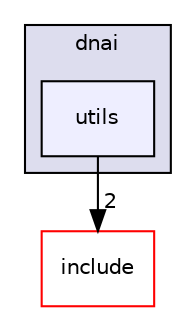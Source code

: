 digraph "Gui/app/src/dnai/utils" {
  compound=true
  node [ fontsize="10", fontname="Helvetica"];
  edge [ labelfontsize="10", labelfontname="Helvetica"];
  subgraph clusterdir_31b18548f5bdf03a43dffc2cb4c0607c {
    graph [ bgcolor="#ddddee", pencolor="black", label="dnai" fontname="Helvetica", fontsize="10", URL="dir_31b18548f5bdf03a43dffc2cb4c0607c.html"]
  dir_81cbde790f238033dfef468991892360 [shape=box, label="utils", style="filled", fillcolor="#eeeeff", pencolor="black", URL="dir_81cbde790f238033dfef468991892360.html"];
  }
  dir_6e89066b6e3a1edc14e01dd7a1c1fb19 [shape=box label="include" fillcolor="white" style="filled" color="red" URL="dir_6e89066b6e3a1edc14e01dd7a1c1fb19.html"];
  dir_81cbde790f238033dfef468991892360->dir_6e89066b6e3a1edc14e01dd7a1c1fb19 [headlabel="2", labeldistance=1.5 headhref="dir_000040_000004.html"];
}
